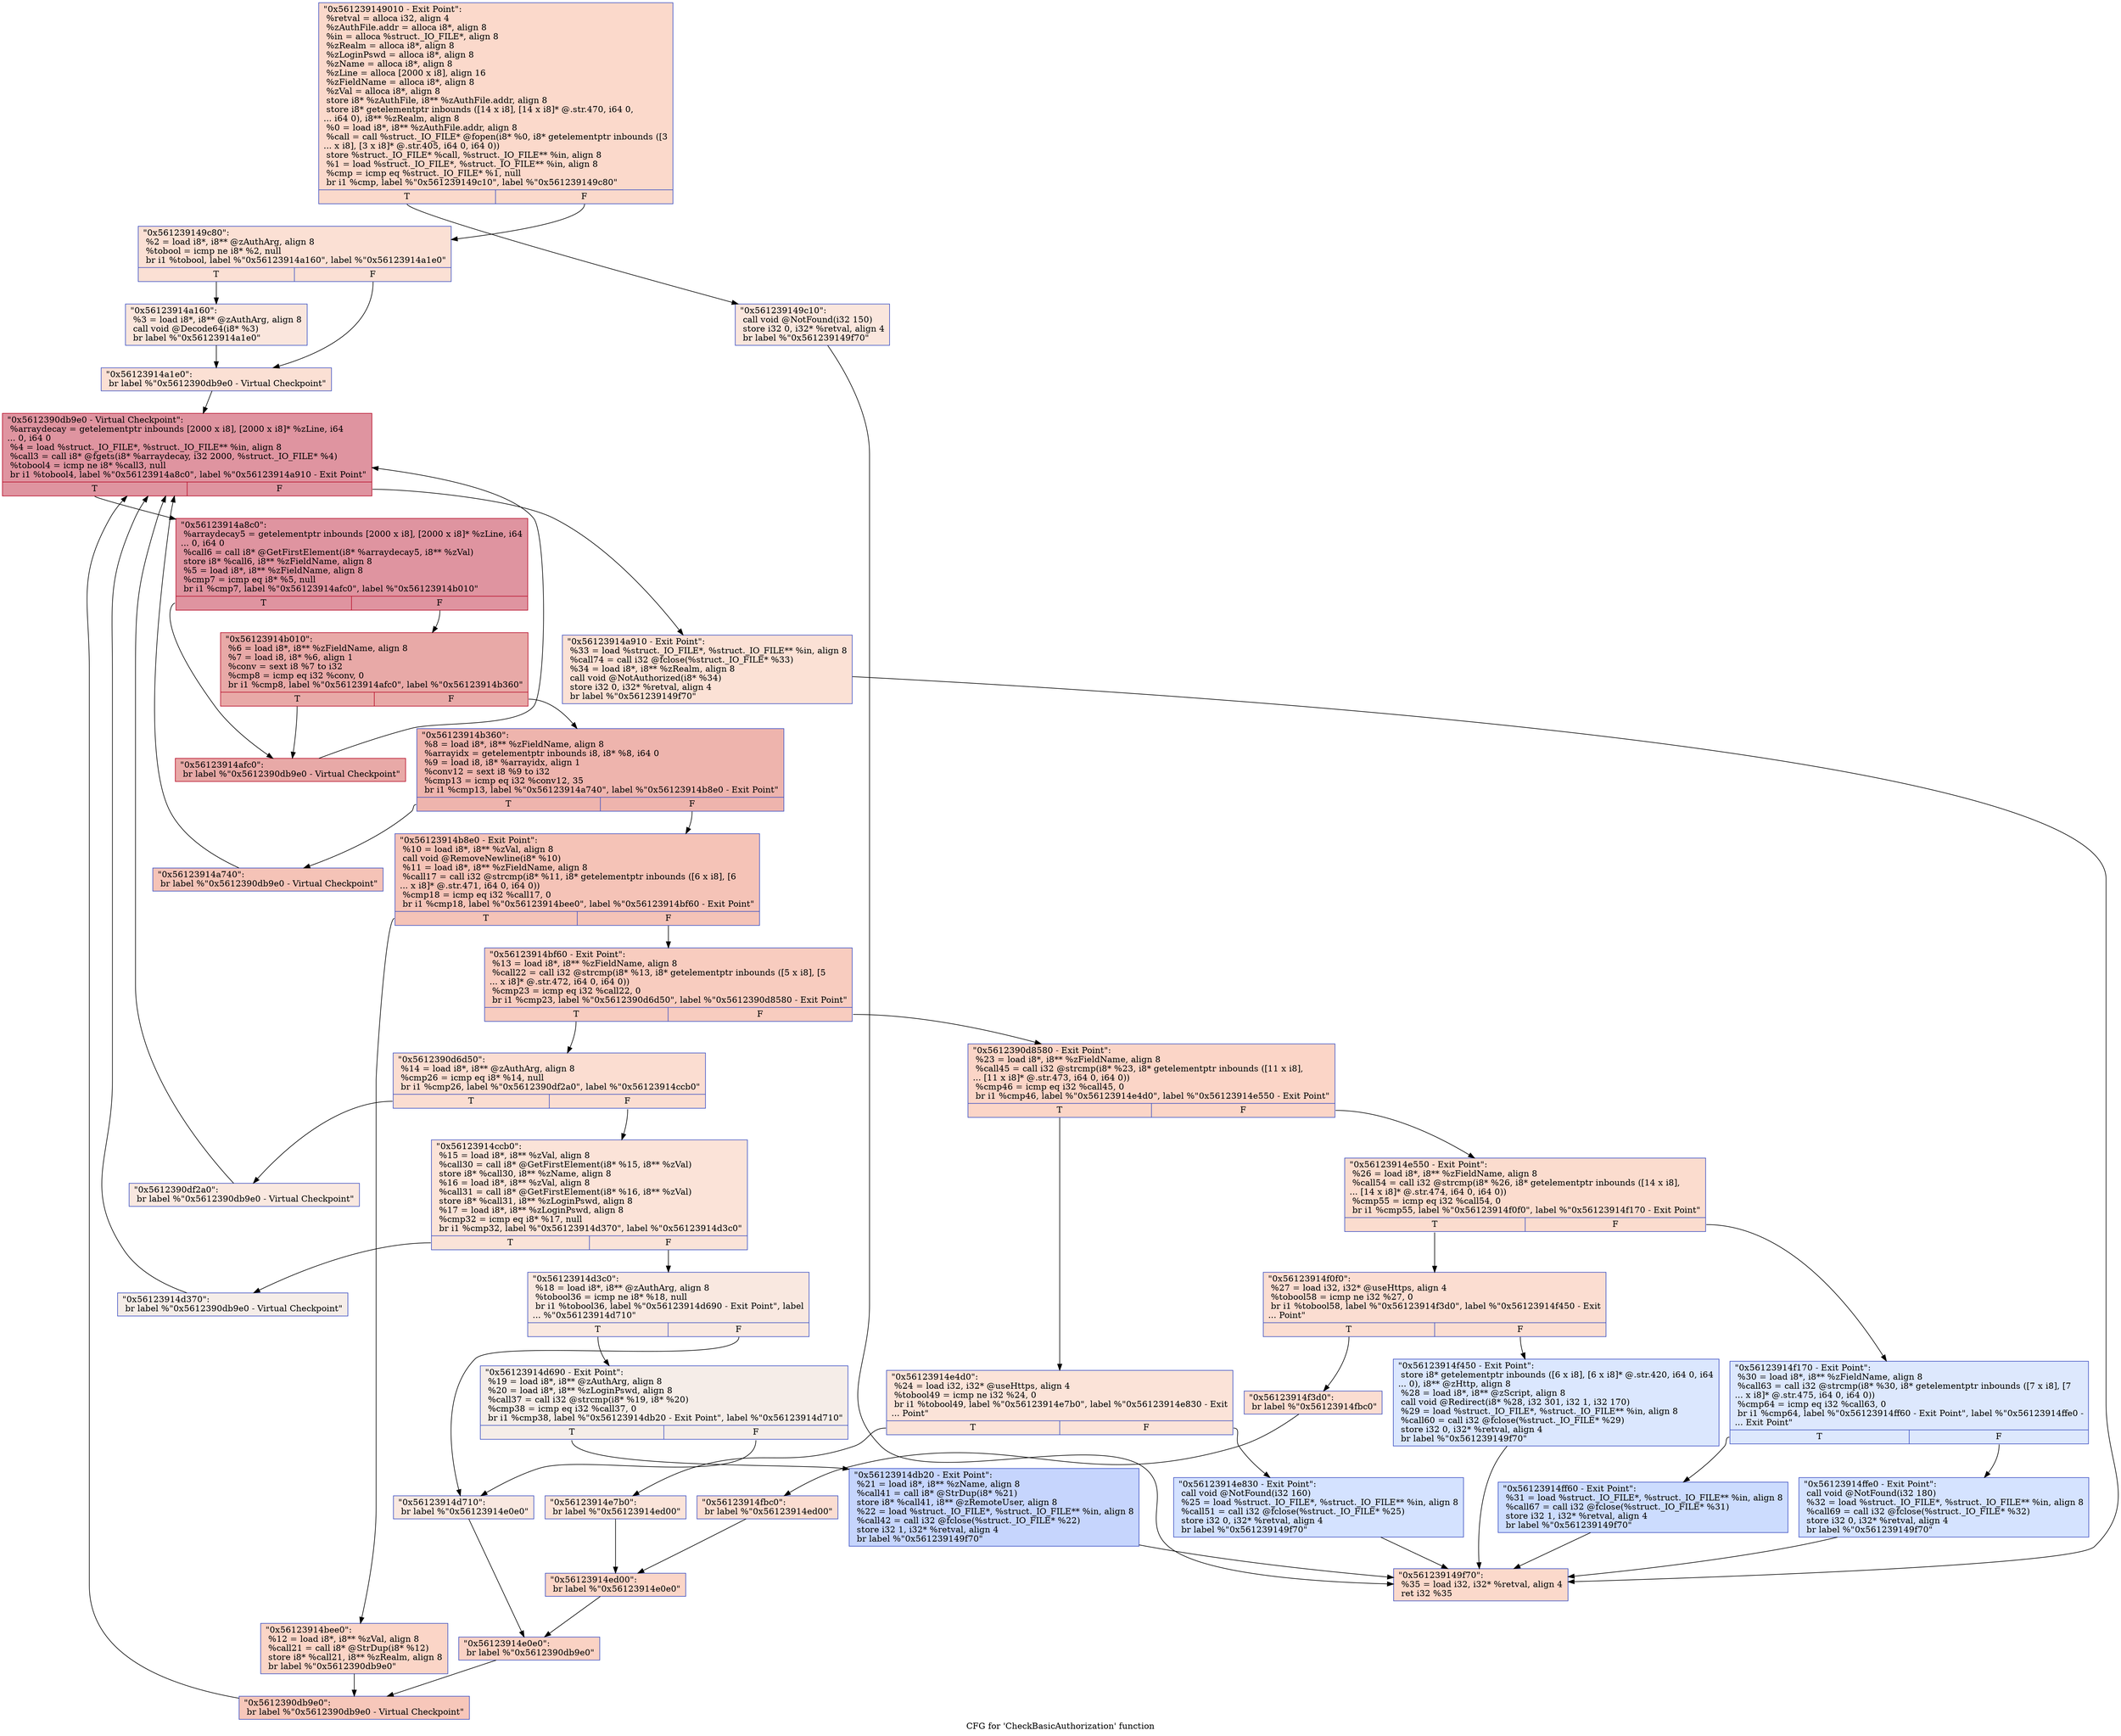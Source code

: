 digraph "CFG for 'CheckBasicAuthorization' function" {
	label="CFG for 'CheckBasicAuthorization' function";

	Node0x561239149010 [shape=record,color="#3d50c3ff", style=filled, fillcolor="#f7a88970",label="{\"0x561239149010 - Exit Point\":\l  %retval = alloca i32, align 4\l  %zAuthFile.addr = alloca i8*, align 8\l  %in = alloca %struct._IO_FILE*, align 8\l  %zRealm = alloca i8*, align 8\l  %zLoginPswd = alloca i8*, align 8\l  %zName = alloca i8*, align 8\l  %zLine = alloca [2000 x i8], align 16\l  %zFieldName = alloca i8*, align 8\l  %zVal = alloca i8*, align 8\l  store i8* %zAuthFile, i8** %zAuthFile.addr, align 8\l  store i8* getelementptr inbounds ([14 x i8], [14 x i8]* @.str.470, i64 0,\l... i64 0), i8** %zRealm, align 8\l  %0 = load i8*, i8** %zAuthFile.addr, align 8\l  %call = call %struct._IO_FILE* @fopen(i8* %0, i8* getelementptr inbounds ([3\l... x i8], [3 x i8]* @.str.405, i64 0, i64 0))\l  store %struct._IO_FILE* %call, %struct._IO_FILE** %in, align 8\l  %1 = load %struct._IO_FILE*, %struct._IO_FILE** %in, align 8\l  %cmp = icmp eq %struct._IO_FILE* %1, null\l  br i1 %cmp, label %\"0x561239149c10\", label %\"0x561239149c80\"\l|{<s0>T|<s1>F}}"];
	Node0x561239149010:s0 -> Node0x561239149c10;
	Node0x561239149010:s1 -> Node0x561239149c80;
	Node0x561239149c10 [shape=record,color="#3d50c3ff", style=filled, fillcolor="#f3c7b170",label="{\"0x561239149c10\":                                 \l  call void @NotFound(i32 150)\l  store i32 0, i32* %retval, align 4\l  br label %\"0x561239149f70\"\l}"];
	Node0x561239149c10 -> Node0x561239149f70;
	Node0x561239149c80 [shape=record,color="#3d50c3ff", style=filled, fillcolor="#f7b99e70",label="{\"0x561239149c80\":                                 \l  %2 = load i8*, i8** @zAuthArg, align 8\l  %tobool = icmp ne i8* %2, null\l  br i1 %tobool, label %\"0x56123914a160\", label %\"0x56123914a1e0\"\l|{<s0>T|<s1>F}}"];
	Node0x561239149c80:s0 -> Node0x56123914a160;
	Node0x561239149c80:s1 -> Node0x56123914a1e0;
	Node0x56123914a160 [shape=record,color="#3d50c3ff", style=filled, fillcolor="#f3c7b170",label="{\"0x56123914a160\":                                 \l  %3 = load i8*, i8** @zAuthArg, align 8\l  call void @Decode64(i8* %3)\l  br label %\"0x56123914a1e0\"\l}"];
	Node0x56123914a160 -> Node0x56123914a1e0;
	Node0x56123914a1e0 [shape=record,color="#3d50c3ff", style=filled, fillcolor="#f7b99e70",label="{\"0x56123914a1e0\":                                 \l  br label %\"0x5612390db9e0 - Virtual Checkpoint\"\l}"];
	Node0x56123914a1e0 -> Node0x56123914a4f0;
	Node0x56123914a4f0 [shape=record,color="#b70d28ff", style=filled, fillcolor="#b70d2870",label="{\"0x5612390db9e0 - Virtual Checkpoint\":            \l  %arraydecay = getelementptr inbounds [2000 x i8], [2000 x i8]* %zLine, i64\l... 0, i64 0\l  %4 = load %struct._IO_FILE*, %struct._IO_FILE** %in, align 8\l  %call3 = call i8* @fgets(i8* %arraydecay, i32 2000, %struct._IO_FILE* %4)\l  %tobool4 = icmp ne i8* %call3, null\l  br i1 %tobool4, label %\"0x56123914a8c0\", label %\"0x56123914a910 - Exit Point\"\l|{<s0>T|<s1>F}}"];
	Node0x56123914a4f0:s0 -> Node0x56123914a8c0;
	Node0x56123914a4f0:s1 -> Node0x56123914a910;
	Node0x56123914a8c0 [shape=record,color="#b70d28ff", style=filled, fillcolor="#b70d2870",label="{\"0x56123914a8c0\":                                 \l  %arraydecay5 = getelementptr inbounds [2000 x i8], [2000 x i8]* %zLine, i64\l... 0, i64 0\l  %call6 = call i8* @GetFirstElement(i8* %arraydecay5, i8** %zVal)\l  store i8* %call6, i8** %zFieldName, align 8\l  %5 = load i8*, i8** %zFieldName, align 8\l  %cmp7 = icmp eq i8* %5, null\l  br i1 %cmp7, label %\"0x56123914afc0\", label %\"0x56123914b010\"\l|{<s0>T|<s1>F}}"];
	Node0x56123914a8c0:s0 -> Node0x56123914afc0;
	Node0x56123914a8c0:s1 -> Node0x56123914b010;
	Node0x56123914b010 [shape=record,color="#b70d28ff", style=filled, fillcolor="#ca3b3770",label="{\"0x56123914b010\":                                 \l  %6 = load i8*, i8** %zFieldName, align 8\l  %7 = load i8, i8* %6, align 1\l  %conv = sext i8 %7 to i32\l  %cmp8 = icmp eq i32 %conv, 0\l  br i1 %cmp8, label %\"0x56123914afc0\", label %\"0x56123914b360\"\l|{<s0>T|<s1>F}}"];
	Node0x56123914b010:s0 -> Node0x56123914afc0;
	Node0x56123914b010:s1 -> Node0x56123914b360;
	Node0x56123914afc0 [shape=record,color="#b70d28ff", style=filled, fillcolor="#ca3b3770",label="{\"0x56123914afc0\":                                 \l  br label %\"0x5612390db9e0 - Virtual Checkpoint\"\l}"];
	Node0x56123914afc0 -> Node0x56123914a4f0;
	Node0x56123914b360 [shape=record,color="#3d50c3ff", style=filled, fillcolor="#d8564670",label="{\"0x56123914b360\":                                 \l  %8 = load i8*, i8** %zFieldName, align 8\l  %arrayidx = getelementptr inbounds i8, i8* %8, i64 0\l  %9 = load i8, i8* %arrayidx, align 1\l  %conv12 = sext i8 %9 to i32\l  %cmp13 = icmp eq i32 %conv12, 35\l  br i1 %cmp13, label %\"0x56123914a740\", label %\"0x56123914b8e0 - Exit Point\"\l|{<s0>T|<s1>F}}"];
	Node0x56123914b360:s0 -> Node0x56123914a740;
	Node0x56123914b360:s1 -> Node0x56123914b8e0;
	Node0x56123914a740 [shape=record,color="#3d50c3ff", style=filled, fillcolor="#e8765c70",label="{\"0x56123914a740\":                                 \l  br label %\"0x5612390db9e0 - Virtual Checkpoint\"\l}"];
	Node0x56123914a740 -> Node0x56123914a4f0;
	Node0x56123914b8e0 [shape=record,color="#3d50c3ff", style=filled, fillcolor="#e8765c70",label="{\"0x56123914b8e0 - Exit Point\":                    \l  %10 = load i8*, i8** %zVal, align 8\l  call void @RemoveNewline(i8* %10)\l  %11 = load i8*, i8** %zFieldName, align 8\l  %call17 = call i32 @strcmp(i8* %11, i8* getelementptr inbounds ([6 x i8], [6\l... x i8]* @.str.471, i64 0, i64 0))\l  %cmp18 = icmp eq i32 %call17, 0\l  br i1 %cmp18, label %\"0x56123914bee0\", label %\"0x56123914bf60 - Exit Point\"\l|{<s0>T|<s1>F}}"];
	Node0x56123914b8e0:s0 -> Node0x56123914bee0;
	Node0x56123914b8e0:s1 -> Node0x56123914bf60;
	Node0x56123914bee0 [shape=record,color="#3d50c3ff", style=filled, fillcolor="#f5a08170",label="{\"0x56123914bee0\":                                 \l  %12 = load i8*, i8** %zVal, align 8\l  %call21 = call i8* @StrDup(i8* %12)\l  store i8* %call21, i8** %zRealm, align 8\l  br label %\"0x5612390db9e0\"\l}"];
	Node0x56123914bee0 -> Node0x5612390db9e0;
	Node0x56123914bf60 [shape=record,color="#3d50c3ff", style=filled, fillcolor="#f08b6e70",label="{\"0x56123914bf60 - Exit Point\":                    \l  %13 = load i8*, i8** %zFieldName, align 8\l  %call22 = call i32 @strcmp(i8* %13, i8* getelementptr inbounds ([5 x i8], [5\l... x i8]* @.str.472, i64 0, i64 0))\l  %cmp23 = icmp eq i32 %call22, 0\l  br i1 %cmp23, label %\"0x5612390d6d50\", label %\"0x5612390d8580 - Exit Point\"\l|{<s0>T|<s1>F}}"];
	Node0x56123914bf60:s0 -> Node0x5612390d6d50;
	Node0x56123914bf60:s1 -> Node0x5612390d8580;
	Node0x5612390d6d50 [shape=record,color="#3d50c3ff", style=filled, fillcolor="#f7b39670",label="{\"0x5612390d6d50\":                                 \l  %14 = load i8*, i8** @zAuthArg, align 8\l  %cmp26 = icmp eq i8* %14, null\l  br i1 %cmp26, label %\"0x5612390df2a0\", label %\"0x56123914ccb0\"\l|{<s0>T|<s1>F}}"];
	Node0x5612390d6d50:s0 -> Node0x5612390df2a0;
	Node0x5612390d6d50:s1 -> Node0x56123914ccb0;
	Node0x5612390df2a0 [shape=record,color="#3d50c3ff", style=filled, fillcolor="#f1ccb870",label="{\"0x5612390df2a0\":                                 \l  br label %\"0x5612390db9e0 - Virtual Checkpoint\"\l}"];
	Node0x5612390df2a0 -> Node0x56123914a4f0;
	Node0x56123914ccb0 [shape=record,color="#3d50c3ff", style=filled, fillcolor="#f6bfa670",label="{\"0x56123914ccb0\":                                 \l  %15 = load i8*, i8** %zVal, align 8\l  %call30 = call i8* @GetFirstElement(i8* %15, i8** %zVal)\l  store i8* %call30, i8** %zName, align 8\l  %16 = load i8*, i8** %zVal, align 8\l  %call31 = call i8* @GetFirstElement(i8* %16, i8** %zVal)\l  store i8* %call31, i8** %zLoginPswd, align 8\l  %17 = load i8*, i8** %zLoginPswd, align 8\l  %cmp32 = icmp eq i8* %17, null\l  br i1 %cmp32, label %\"0x56123914d370\", label %\"0x56123914d3c0\"\l|{<s0>T|<s1>F}}"];
	Node0x56123914ccb0:s0 -> Node0x56123914d370;
	Node0x56123914ccb0:s1 -> Node0x56123914d3c0;
	Node0x56123914d370 [shape=record,color="#3d50c3ff", style=filled, fillcolor="#e8d6cc70",label="{\"0x56123914d370\":                                 \l  br label %\"0x5612390db9e0 - Virtual Checkpoint\"\l}"];
	Node0x56123914d370 -> Node0x56123914a4f0;
	Node0x56123914d3c0 [shape=record,color="#3d50c3ff", style=filled, fillcolor="#f1ccb870",label="{\"0x56123914d3c0\":                                 \l  %18 = load i8*, i8** @zAuthArg, align 8\l  %tobool36 = icmp ne i8* %18, null\l  br i1 %tobool36, label %\"0x56123914d690 - Exit Point\", label\l... %\"0x56123914d710\"\l|{<s0>T|<s1>F}}"];
	Node0x56123914d3c0:s0 -> Node0x56123914d690;
	Node0x56123914d3c0:s1 -> Node0x56123914d710;
	Node0x56123914d690 [shape=record,color="#3d50c3ff", style=filled, fillcolor="#e8d6cc70",label="{\"0x56123914d690 - Exit Point\":                    \l  %19 = load i8*, i8** @zAuthArg, align 8\l  %20 = load i8*, i8** %zLoginPswd, align 8\l  %call37 = call i32 @strcmp(i8* %19, i8* %20)\l  %cmp38 = icmp eq i32 %call37, 0\l  br i1 %cmp38, label %\"0x56123914db20 - Exit Point\", label %\"0x56123914d710\"\l|{<s0>T|<s1>F}}"];
	Node0x56123914d690:s0 -> Node0x56123914db20;
	Node0x56123914d690:s1 -> Node0x56123914d710;
	Node0x56123914db20 [shape=record,color="#3d50c3ff", style=filled, fillcolor="#7ea1fa70",label="{\"0x56123914db20 - Exit Point\":                    \l  %21 = load i8*, i8** %zName, align 8\l  %call41 = call i8* @StrDup(i8* %21)\l  store i8* %call41, i8** @zRemoteUser, align 8\l  %22 = load %struct._IO_FILE*, %struct._IO_FILE** %in, align 8\l  %call42 = call i32 @fclose(%struct._IO_FILE* %22)\l  store i32 1, i32* %retval, align 4\l  br label %\"0x561239149f70\"\l}"];
	Node0x56123914db20 -> Node0x561239149f70;
	Node0x56123914d710 [shape=record,color="#3d50c3ff", style=filled, fillcolor="#f1ccb870",label="{\"0x56123914d710\":                                 \l  br label %\"0x56123914e0e0\"\l}"];
	Node0x56123914d710 -> Node0x56123914e0e0;
	Node0x5612390d8580 [shape=record,color="#3d50c3ff", style=filled, fillcolor="#f5a08170",label="{\"0x5612390d8580 - Exit Point\":                    \l  %23 = load i8*, i8** %zFieldName, align 8\l  %call45 = call i32 @strcmp(i8* %23, i8* getelementptr inbounds ([11 x i8],\l... [11 x i8]* @.str.473, i64 0, i64 0))\l  %cmp46 = icmp eq i32 %call45, 0\l  br i1 %cmp46, label %\"0x56123914e4d0\", label %\"0x56123914e550 - Exit Point\"\l|{<s0>T|<s1>F}}"];
	Node0x5612390d8580:s0 -> Node0x56123914e4d0;
	Node0x5612390d8580:s1 -> Node0x56123914e550;
	Node0x56123914e4d0 [shape=record,color="#3d50c3ff", style=filled, fillcolor="#f6bfa670",label="{\"0x56123914e4d0\":                                 \l  %24 = load i32, i32* @useHttps, align 4\l  %tobool49 = icmp ne i32 %24, 0\l  br i1 %tobool49, label %\"0x56123914e7b0\", label %\"0x56123914e830 - Exit\l... Point\"\l|{<s0>T|<s1>F}}"];
	Node0x56123914e4d0:s0 -> Node0x56123914e7b0;
	Node0x56123914e4d0:s1 -> Node0x56123914e830;
	Node0x56123914e830 [shape=record,color="#3d50c3ff", style=filled, fillcolor="#9ebeff70",label="{\"0x56123914e830 - Exit Point\":                    \l  call void @NotFound(i32 160)\l  %25 = load %struct._IO_FILE*, %struct._IO_FILE** %in, align 8\l  %call51 = call i32 @fclose(%struct._IO_FILE* %25)\l  store i32 0, i32* %retval, align 4\l  br label %\"0x561239149f70\"\l}"];
	Node0x56123914e830 -> Node0x561239149f70;
	Node0x56123914e7b0 [shape=record,color="#3d50c3ff", style=filled, fillcolor="#f5c1a970",label="{\"0x56123914e7b0\":                                 \l  br label %\"0x56123914ed00\"\l}"];
	Node0x56123914e7b0 -> Node0x56123914ed00;
	Node0x56123914e550 [shape=record,color="#3d50c3ff", style=filled, fillcolor="#f7af9170",label="{\"0x56123914e550 - Exit Point\":                    \l  %26 = load i8*, i8** %zFieldName, align 8\l  %call54 = call i32 @strcmp(i8* %26, i8* getelementptr inbounds ([14 x i8],\l... [14 x i8]* @.str.474, i64 0, i64 0))\l  %cmp55 = icmp eq i32 %call54, 0\l  br i1 %cmp55, label %\"0x56123914f0f0\", label %\"0x56123914f170 - Exit Point\"\l|{<s0>T|<s1>F}}"];
	Node0x56123914e550:s0 -> Node0x56123914f0f0;
	Node0x56123914e550:s1 -> Node0x56123914f170;
	Node0x56123914f0f0 [shape=record,color="#3d50c3ff", style=filled, fillcolor="#f7b39670",label="{\"0x56123914f0f0\":                                 \l  %27 = load i32, i32* @useHttps, align 4\l  %tobool58 = icmp ne i32 %27, 0\l  br i1 %tobool58, label %\"0x56123914f3d0\", label %\"0x56123914f450 - Exit\l... Point\"\l|{<s0>T|<s1>F}}"];
	Node0x56123914f0f0:s0 -> Node0x56123914f3d0;
	Node0x56123914f0f0:s1 -> Node0x56123914f450;
	Node0x56123914f450 [shape=record,color="#3d50c3ff", style=filled, fillcolor="#aec9fc70",label="{\"0x56123914f450 - Exit Point\":                    \l  store i8* getelementptr inbounds ([6 x i8], [6 x i8]* @.str.420, i64 0, i64\l... 0), i8** @zHttp, align 8\l  %28 = load i8*, i8** @zScript, align 8\l  call void @Redirect(i8* %28, i32 301, i32 1, i32 170)\l  %29 = load %struct._IO_FILE*, %struct._IO_FILE** %in, align 8\l  %call60 = call i32 @fclose(%struct._IO_FILE* %29)\l  store i32 0, i32* %retval, align 4\l  br label %\"0x561239149f70\"\l}"];
	Node0x56123914f450 -> Node0x561239149f70;
	Node0x56123914f3d0 [shape=record,color="#3d50c3ff", style=filled, fillcolor="#f7b39670",label="{\"0x56123914f3d0\":                                 \l  br label %\"0x56123914fbc0\"\l}"];
	Node0x56123914f3d0 -> Node0x56123914fbc0;
	Node0x56123914f170 [shape=record,color="#3d50c3ff", style=filled, fillcolor="#b2ccfb70",label="{\"0x56123914f170 - Exit Point\":                    \l  %30 = load i8*, i8** %zFieldName, align 8\l  %call63 = call i32 @strcmp(i8* %30, i8* getelementptr inbounds ([7 x i8], [7\l... x i8]* @.str.475, i64 0, i64 0))\l  %cmp64 = icmp eq i32 %call63, 0\l  br i1 %cmp64, label %\"0x56123914ff60 - Exit Point\", label %\"0x56123914ffe0 -\l... Exit Point\"\l|{<s0>T|<s1>F}}"];
	Node0x56123914f170:s0 -> Node0x56123914ff60;
	Node0x56123914f170:s1 -> Node0x56123914ffe0;
	Node0x56123914ff60 [shape=record,color="#3d50c3ff", style=filled, fillcolor="#8caffe70",label="{\"0x56123914ff60 - Exit Point\":                    \l  %31 = load %struct._IO_FILE*, %struct._IO_FILE** %in, align 8\l  %call67 = call i32 @fclose(%struct._IO_FILE* %31)\l  store i32 1, i32* %retval, align 4\l  br label %\"0x561239149f70\"\l}"];
	Node0x56123914ff60 -> Node0x561239149f70;
	Node0x56123914ffe0 [shape=record,color="#3d50c3ff", style=filled, fillcolor="#a1c0ff70",label="{\"0x56123914ffe0 - Exit Point\":                    \l  call void @NotFound(i32 180)\l  %32 = load %struct._IO_FILE*, %struct._IO_FILE** %in, align 8\l  %call69 = call i32 @fclose(%struct._IO_FILE* %32)\l  store i32 0, i32* %retval, align 4\l  br label %\"0x561239149f70\"\l}"];
	Node0x56123914ffe0 -> Node0x561239149f70;
	Node0x56123914fbc0 [shape=record,color="#3d50c3ff", style=filled, fillcolor="#f7b39670",label="{\"0x56123914fbc0\":                                 \l  br label %\"0x56123914ed00\"\l}"];
	Node0x56123914fbc0 -> Node0x56123914ed00;
	Node0x56123914ed00 [shape=record,color="#3d50c3ff", style=filled, fillcolor="#f5a08170",label="{\"0x56123914ed00\":                                 \l  br label %\"0x56123914e0e0\"\l}"];
	Node0x56123914ed00 -> Node0x56123914e0e0;
	Node0x56123914e0e0 [shape=record,color="#3d50c3ff", style=filled, fillcolor="#f4987a70",label="{\"0x56123914e0e0\":                                 \l  br label %\"0x5612390db9e0\"\l}"];
	Node0x56123914e0e0 -> Node0x5612390db9e0;
	Node0x5612390db9e0 [shape=record,color="#3d50c3ff", style=filled, fillcolor="#ec7f6370",label="{\"0x5612390db9e0\":                                 \l  br label %\"0x5612390db9e0 - Virtual Checkpoint\"\l}"];
	Node0x5612390db9e0 -> Node0x56123914a4f0;
	Node0x56123914a910 [shape=record,color="#3d50c3ff", style=filled, fillcolor="#f7bca170",label="{\"0x56123914a910 - Exit Point\":                    \l  %33 = load %struct._IO_FILE*, %struct._IO_FILE** %in, align 8\l  %call74 = call i32 @fclose(%struct._IO_FILE* %33)\l  %34 = load i8*, i8** %zRealm, align 8\l  call void @NotAuthorized(i8* %34)\l  store i32 0, i32* %retval, align 4\l  br label %\"0x561239149f70\"\l}"];
	Node0x56123914a910 -> Node0x561239149f70;
	Node0x561239149f70 [shape=record,color="#3d50c3ff", style=filled, fillcolor="#f7a88970",label="{\"0x561239149f70\":                                 \l  %35 = load i32, i32* %retval, align 4\l  ret i32 %35\l}"];
}
